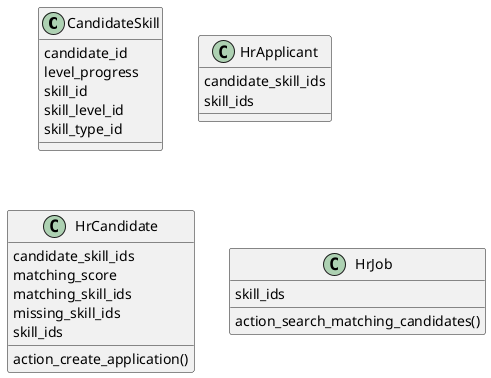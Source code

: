 @startuml classes_hr_recruitment_skills
set namespaceSeparator none
class "CandidateSkill" as odoo_src.odoo.addons.hr_recruitment_skills.models.hr_candidate_skill.CandidateSkill {
  candidate_id
  level_progress
  skill_id
  skill_level_id
  skill_type_id
}
class "HrApplicant" as odoo_src.odoo.addons.hr_recruitment_skills.models.hr_applicant.HrApplicant {
  candidate_skill_ids
  skill_ids
}
class "HrCandidate" as odoo_src.odoo.addons.hr_recruitment_skills.models.hr_candidate.HrCandidate {
  candidate_skill_ids
  matching_score
  matching_skill_ids
  missing_skill_ids
  skill_ids
  action_create_application()
}
class "HrJob" as odoo_src.odoo.addons.hr_recruitment_skills.models.hr_job.HrJob {
  skill_ids
  action_search_matching_candidates()
}
@enduml
